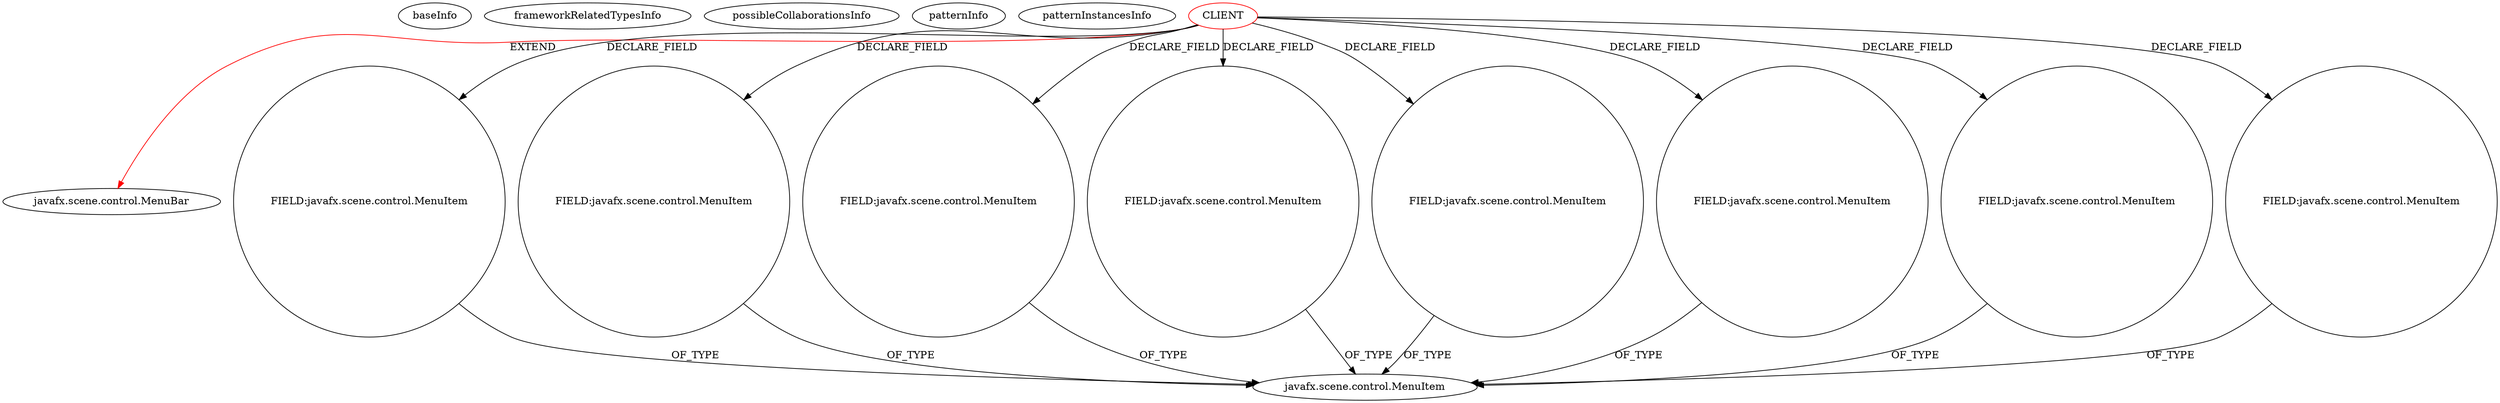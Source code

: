 digraph {
baseInfo[graphId=1781,category="pattern",isAnonymous=false,possibleRelation=false]
frameworkRelatedTypesInfo[0="javafx.scene.control.MenuBar"]
possibleCollaborationsInfo[]
patternInfo[frequency=2.0,patternRootClient=0]
patternInstancesInfo[0="kevinkdo-draw~/kevinkdo-draw/draw-master/src/views/DrawMenuBar.java~DrawMenuBar~3444",1="sebbafer-Sebanana~/sebbafer-Sebanana/Sebanana-master/src/sebanana/views/MyMenubar.java~MyMenubar~4131"]
1[label="javafx.scene.control.MenuBar",vertexType="FRAMEWORK_CLASS_TYPE",isFrameworkType=false]
0[label="CLIENT",vertexType="ROOT_CLIENT_CLASS_DECLARATION",isFrameworkType=false,color=red]
12[label="FIELD:javafx.scene.control.MenuItem",vertexType="FIELD_DECLARATION",isFrameworkType=false,shape=circle]
7[label="javafx.scene.control.MenuItem",vertexType="FRAMEWORK_CLASS_TYPE",isFrameworkType=false]
14[label="FIELD:javafx.scene.control.MenuItem",vertexType="FIELD_DECLARATION",isFrameworkType=false,shape=circle]
8[label="FIELD:javafx.scene.control.MenuItem",vertexType="FIELD_DECLARATION",isFrameworkType=false,shape=circle]
18[label="FIELD:javafx.scene.control.MenuItem",vertexType="FIELD_DECLARATION",isFrameworkType=false,shape=circle]
16[label="FIELD:javafx.scene.control.MenuItem",vertexType="FIELD_DECLARATION",isFrameworkType=false,shape=circle]
6[label="FIELD:javafx.scene.control.MenuItem",vertexType="FIELD_DECLARATION",isFrameworkType=false,shape=circle]
10[label="FIELD:javafx.scene.control.MenuItem",vertexType="FIELD_DECLARATION",isFrameworkType=false,shape=circle]
20[label="FIELD:javafx.scene.control.MenuItem",vertexType="FIELD_DECLARATION",isFrameworkType=false,shape=circle]
10->7[label="OF_TYPE"]
18->7[label="OF_TYPE"]
16->7[label="OF_TYPE"]
8->7[label="OF_TYPE"]
0->12[label="DECLARE_FIELD"]
12->7[label="OF_TYPE"]
0->16[label="DECLARE_FIELD"]
0->18[label="DECLARE_FIELD"]
0->14[label="DECLARE_FIELD"]
0->10[label="DECLARE_FIELD"]
14->7[label="OF_TYPE"]
0->8[label="DECLARE_FIELD"]
6->7[label="OF_TYPE"]
0->20[label="DECLARE_FIELD"]
0->1[label="EXTEND",color=red]
0->6[label="DECLARE_FIELD"]
20->7[label="OF_TYPE"]
}
